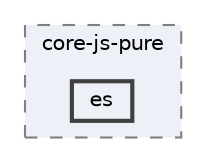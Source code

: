 digraph "pkiclassroomrescheduler/src/main/frontend/node_modules/core-js-pure/es"
{
 // LATEX_PDF_SIZE
  bgcolor="transparent";
  edge [fontname=Helvetica,fontsize=10,labelfontname=Helvetica,labelfontsize=10];
  node [fontname=Helvetica,fontsize=10,shape=box,height=0.2,width=0.4];
  compound=true
  subgraph clusterdir_83ca3e6e5e08f0dd54a8cf186a5718f8 {
    graph [ bgcolor="#edf0f7", pencolor="grey50", label="core-js-pure", fontname=Helvetica,fontsize=10 style="filled,dashed", URL="dir_83ca3e6e5e08f0dd54a8cf186a5718f8.html",tooltip=""]
  dir_70d43b46cfd4a5237841c790eb2a1d2e [label="es", fillcolor="#edf0f7", color="grey25", style="filled,bold", URL="dir_70d43b46cfd4a5237841c790eb2a1d2e.html",tooltip=""];
  }
}
